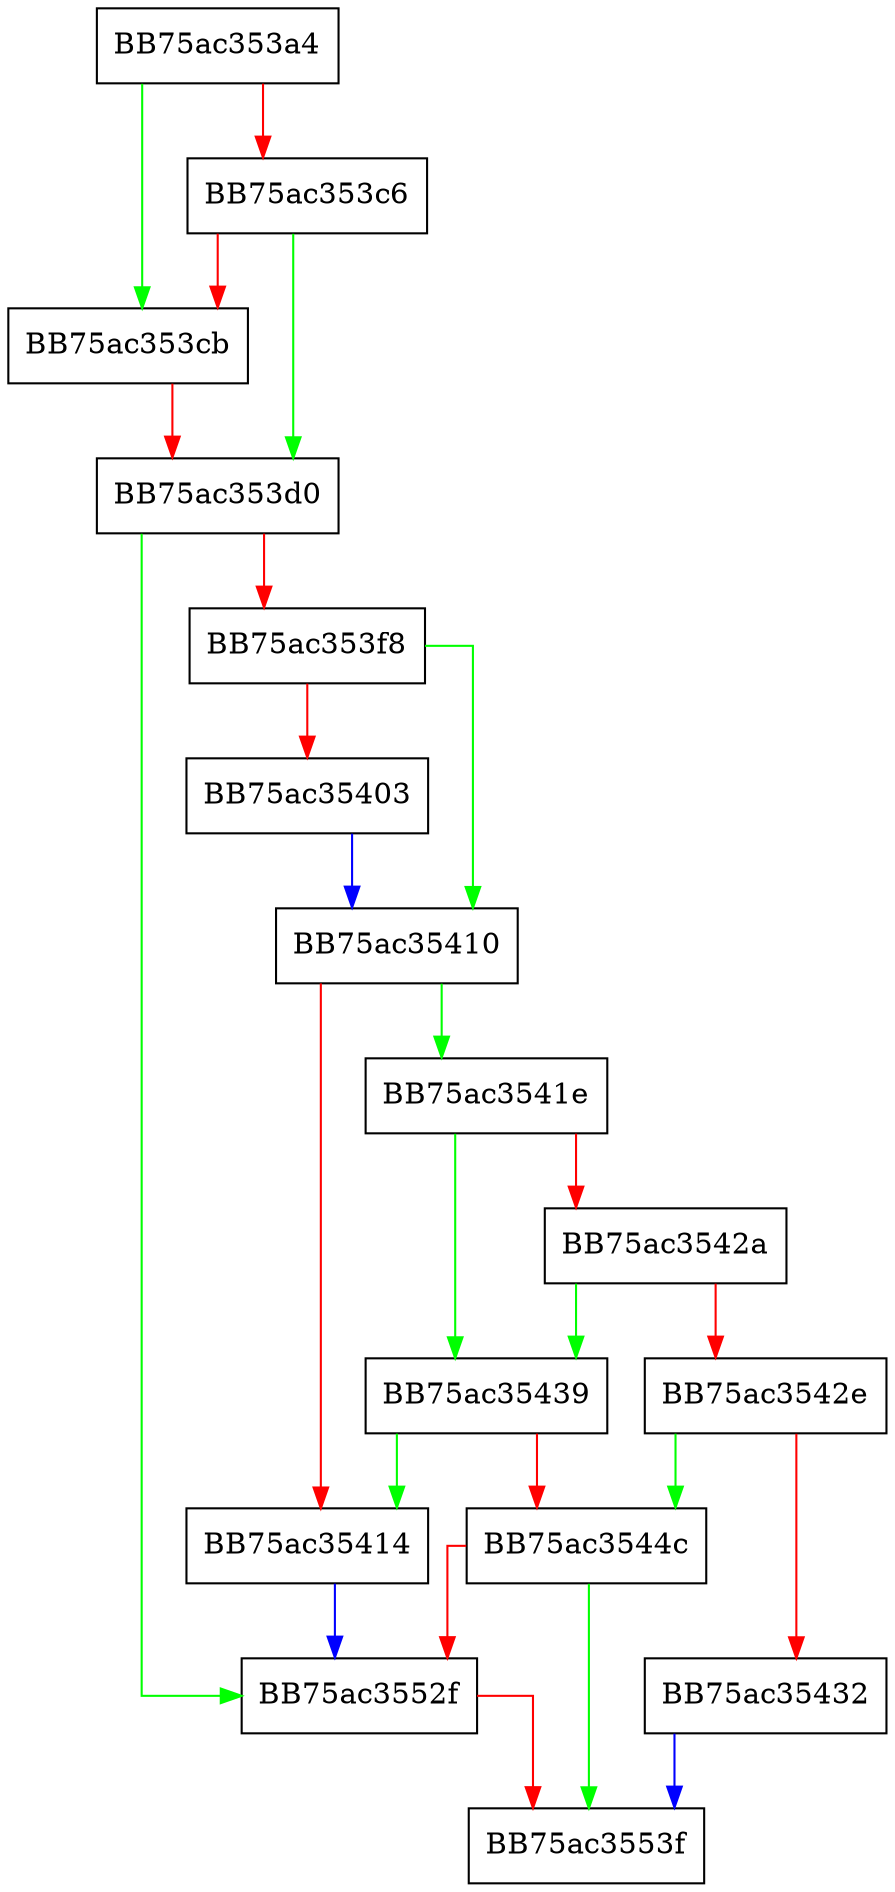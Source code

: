 digraph LoadPrimaryVol {
  node [shape="box"];
  graph [splines=ortho];
  BB75ac353a4 -> BB75ac353cb [color="green"];
  BB75ac353a4 -> BB75ac353c6 [color="red"];
  BB75ac353c6 -> BB75ac353d0 [color="green"];
  BB75ac353c6 -> BB75ac353cb [color="red"];
  BB75ac353cb -> BB75ac353d0 [color="red"];
  BB75ac353d0 -> BB75ac3552f [color="green"];
  BB75ac353d0 -> BB75ac353f8 [color="red"];
  BB75ac353f8 -> BB75ac35410 [color="green"];
  BB75ac353f8 -> BB75ac35403 [color="red"];
  BB75ac35403 -> BB75ac35410 [color="blue"];
  BB75ac35410 -> BB75ac3541e [color="green"];
  BB75ac35410 -> BB75ac35414 [color="red"];
  BB75ac35414 -> BB75ac3552f [color="blue"];
  BB75ac3541e -> BB75ac35439 [color="green"];
  BB75ac3541e -> BB75ac3542a [color="red"];
  BB75ac3542a -> BB75ac35439 [color="green"];
  BB75ac3542a -> BB75ac3542e [color="red"];
  BB75ac3542e -> BB75ac3544c [color="green"];
  BB75ac3542e -> BB75ac35432 [color="red"];
  BB75ac35432 -> BB75ac3553f [color="blue"];
  BB75ac35439 -> BB75ac35414 [color="green"];
  BB75ac35439 -> BB75ac3544c [color="red"];
  BB75ac3544c -> BB75ac3553f [color="green"];
  BB75ac3544c -> BB75ac3552f [color="red"];
  BB75ac3552f -> BB75ac3553f [color="red"];
}